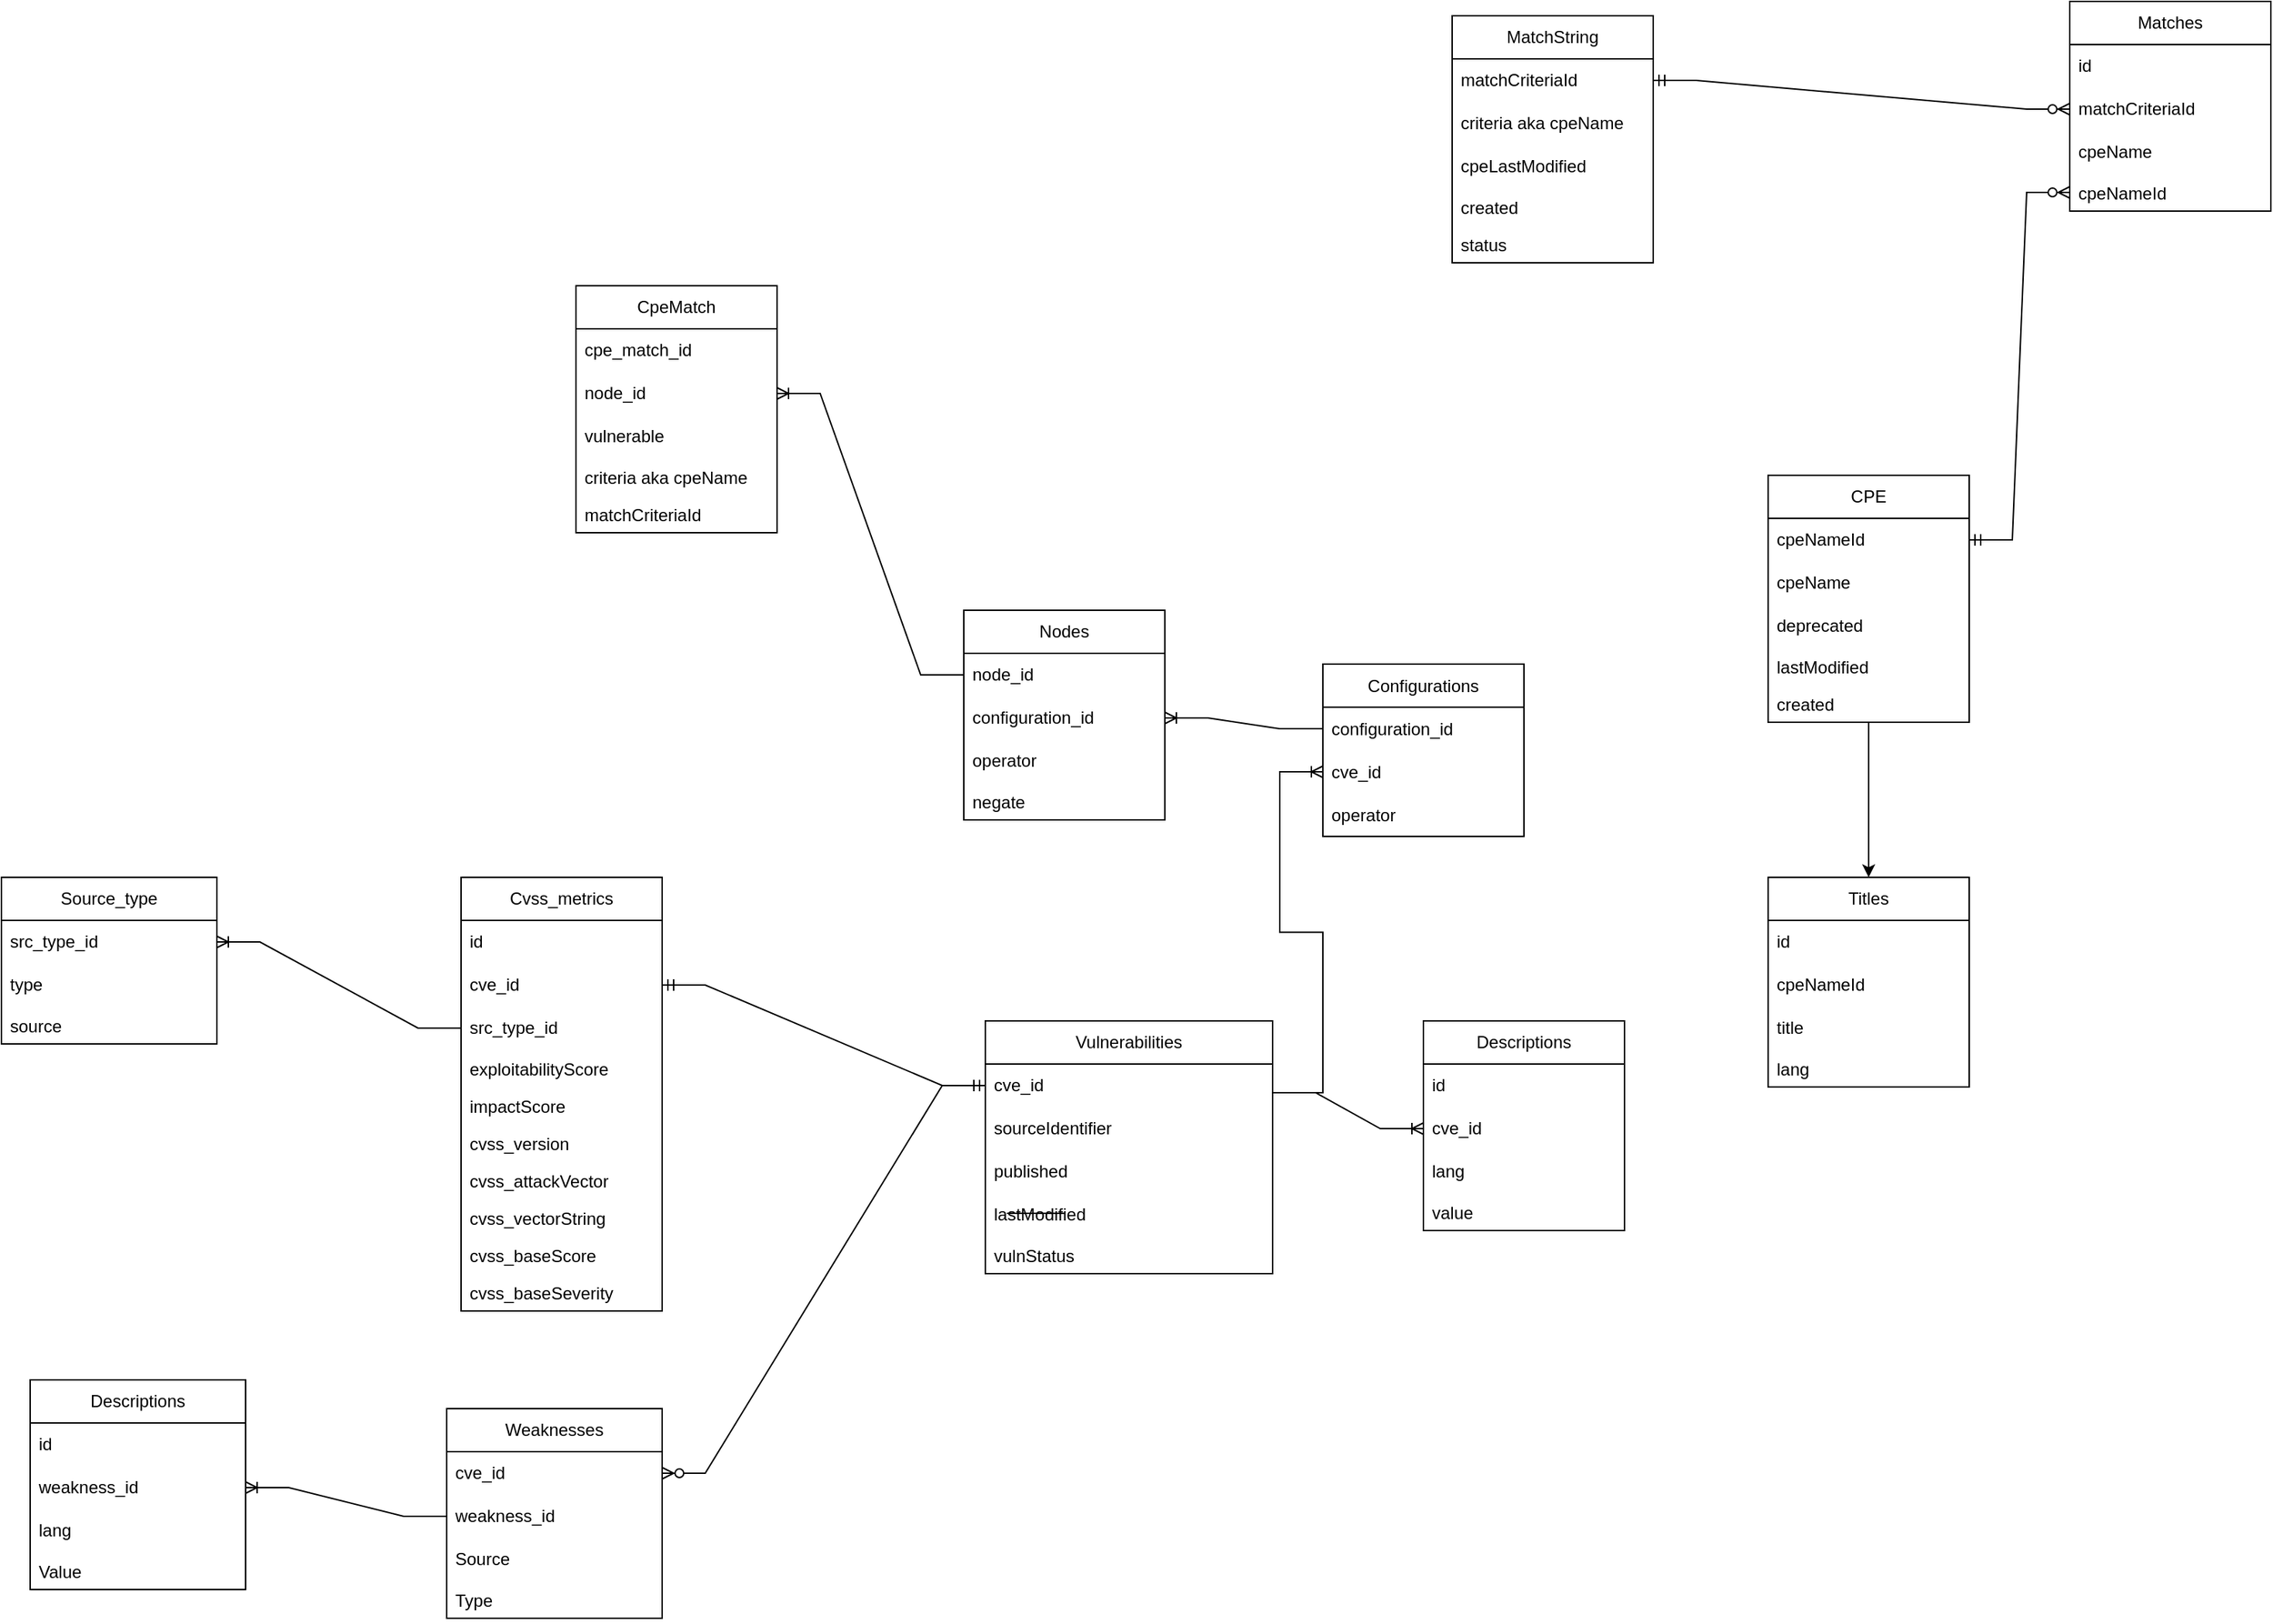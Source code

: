 <mxfile version="24.7.5">
  <diagram name="Page-1" id="N8FgOhOdFNv8eX5bRUXX">
    <mxGraphModel dx="2350" dy="1869" grid="1" gridSize="10" guides="1" tooltips="1" connect="1" arrows="1" fold="1" page="1" pageScale="1" pageWidth="850" pageHeight="1100" math="0" shadow="0">
      <root>
        <mxCell id="0" />
        <mxCell id="1" parent="0" />
        <mxCell id="igq0Q3KeQ_MifApk4dem-20" value="Vulnerabilities" style="swimlane;fontStyle=0;childLayout=stackLayout;horizontal=1;startSize=30;horizontalStack=0;resizeParent=1;resizeParentMax=0;resizeLast=0;collapsible=1;marginBottom=0;whiteSpace=wrap;html=1;" parent="1" vertex="1">
          <mxGeometry x="365" y="100" width="200" height="176" as="geometry" />
        </mxCell>
        <mxCell id="igq0Q3KeQ_MifApk4dem-21" value="&lt;span style=&quot;text-wrap: nowrap;&quot;&gt;cve_id&lt;/span&gt;" style="text;strokeColor=none;fillColor=none;align=left;verticalAlign=middle;spacingLeft=4;spacingRight=4;overflow=hidden;points=[[0,0.5],[1,0.5]];portConstraint=eastwest;rotatable=0;whiteSpace=wrap;html=1;" parent="igq0Q3KeQ_MifApk4dem-20" vertex="1">
          <mxGeometry y="30" width="200" height="30" as="geometry" />
        </mxCell>
        <mxCell id="igq0Q3KeQ_MifApk4dem-22" value="sourceIdentifier" style="text;strokeColor=none;fillColor=none;align=left;verticalAlign=middle;spacingLeft=4;spacingRight=4;overflow=hidden;points=[[0,0.5],[1,0.5]];portConstraint=eastwest;rotatable=0;whiteSpace=wrap;html=1;fontFamily=Helvetica;" parent="igq0Q3KeQ_MifApk4dem-20" vertex="1">
          <mxGeometry y="60" width="200" height="30" as="geometry" />
        </mxCell>
        <mxCell id="igq0Q3KeQ_MifApk4dem-23" value="published" style="text;strokeColor=none;fillColor=none;align=left;verticalAlign=middle;spacingLeft=4;spacingRight=4;overflow=hidden;points=[[0,0.5],[1,0.5]];portConstraint=eastwest;rotatable=0;whiteSpace=wrap;html=1;" parent="igq0Q3KeQ_MifApk4dem-20" vertex="1">
          <mxGeometry y="90" width="200" height="30" as="geometry" />
        </mxCell>
        <mxCell id="igq0Q3KeQ_MifApk4dem-24" value="lastModified" style="text;strokeColor=none;fillColor=none;align=left;verticalAlign=middle;spacingLeft=4;spacingRight=4;overflow=hidden;points=[[0,0.5],[1,0.5]];portConstraint=eastwest;rotatable=0;whiteSpace=wrap;html=1;" parent="igq0Q3KeQ_MifApk4dem-20" vertex="1">
          <mxGeometry y="120" width="200" height="30" as="geometry" />
        </mxCell>
        <mxCell id="igq0Q3KeQ_MifApk4dem-49" value="vulnStatus" style="text;align=left;verticalAlign=top;spacingLeft=4;spacingRight=4;overflow=hidden;rotatable=0;points=[[0,0.5],[1,0.5]];portConstraint=eastwest;rounded=0;shadow=0;html=0;" parent="igq0Q3KeQ_MifApk4dem-20" vertex="1">
          <mxGeometry y="150" width="200" height="26" as="geometry" />
        </mxCell>
        <mxCell id="igq0Q3KeQ_MifApk4dem-40" value="Descriptions" style="swimlane;fontStyle=0;childLayout=stackLayout;horizontal=1;startSize=30;horizontalStack=0;resizeParent=1;resizeParentMax=0;resizeLast=0;collapsible=1;marginBottom=0;whiteSpace=wrap;html=1;" parent="1" vertex="1">
          <mxGeometry x="670" y="100" width="140" height="146" as="geometry" />
        </mxCell>
        <mxCell id="igq0Q3KeQ_MifApk4dem-41" value="id" style="text;strokeColor=none;fillColor=none;align=left;verticalAlign=middle;spacingLeft=4;spacingRight=4;overflow=hidden;points=[[0,0.5],[1,0.5]];portConstraint=eastwest;rotatable=0;whiteSpace=wrap;html=1;" parent="igq0Q3KeQ_MifApk4dem-40" vertex="1">
          <mxGeometry y="30" width="140" height="30" as="geometry" />
        </mxCell>
        <mxCell id="igq0Q3KeQ_MifApk4dem-42" value="cve_id" style="text;strokeColor=none;fillColor=none;align=left;verticalAlign=middle;spacingLeft=4;spacingRight=4;overflow=hidden;points=[[0,0.5],[1,0.5]];portConstraint=eastwest;rotatable=0;whiteSpace=wrap;html=1;" parent="igq0Q3KeQ_MifApk4dem-40" vertex="1">
          <mxGeometry y="60" width="140" height="30" as="geometry" />
        </mxCell>
        <mxCell id="igq0Q3KeQ_MifApk4dem-43" value="lang" style="text;strokeColor=none;fillColor=none;align=left;verticalAlign=middle;spacingLeft=4;spacingRight=4;overflow=hidden;points=[[0,0.5],[1,0.5]];portConstraint=eastwest;rotatable=0;whiteSpace=wrap;html=1;" parent="igq0Q3KeQ_MifApk4dem-40" vertex="1">
          <mxGeometry y="90" width="140" height="30" as="geometry" />
        </mxCell>
        <mxCell id="igq0Q3KeQ_MifApk4dem-51" value="value" style="text;align=left;verticalAlign=top;spacingLeft=4;spacingRight=4;overflow=hidden;rotatable=0;points=[[0,0.5],[1,0.5]];portConstraint=eastwest;rounded=0;shadow=0;html=0;" parent="igq0Q3KeQ_MifApk4dem-40" vertex="1">
          <mxGeometry y="120" width="140" height="26" as="geometry" />
        </mxCell>
        <mxCell id="igq0Q3KeQ_MifApk4dem-53" value="Weaknesses" style="swimlane;fontStyle=0;childLayout=stackLayout;horizontal=1;startSize=30;horizontalStack=0;resizeParent=1;resizeParentMax=0;resizeLast=0;collapsible=1;marginBottom=0;whiteSpace=wrap;html=1;" parent="1" vertex="1">
          <mxGeometry x="-10" y="370" width="150" height="146" as="geometry" />
        </mxCell>
        <mxCell id="igq0Q3KeQ_MifApk4dem-54" value="cve_id" style="text;strokeColor=none;fillColor=none;align=left;verticalAlign=middle;spacingLeft=4;spacingRight=4;overflow=hidden;points=[[0,0.5],[1,0.5]];portConstraint=eastwest;rotatable=0;whiteSpace=wrap;html=1;" parent="igq0Q3KeQ_MifApk4dem-53" vertex="1">
          <mxGeometry y="30" width="150" height="30" as="geometry" />
        </mxCell>
        <mxCell id="igq0Q3KeQ_MifApk4dem-55" value="weakness_id" style="text;strokeColor=none;fillColor=none;align=left;verticalAlign=middle;spacingLeft=4;spacingRight=4;overflow=hidden;points=[[0,0.5],[1,0.5]];portConstraint=eastwest;rotatable=0;whiteSpace=wrap;html=1;" parent="igq0Q3KeQ_MifApk4dem-53" vertex="1">
          <mxGeometry y="60" width="150" height="30" as="geometry" />
        </mxCell>
        <mxCell id="igq0Q3KeQ_MifApk4dem-56" value="Source" style="text;strokeColor=none;fillColor=none;align=left;verticalAlign=middle;spacingLeft=4;spacingRight=4;overflow=hidden;points=[[0,0.5],[1,0.5]];portConstraint=eastwest;rotatable=0;whiteSpace=wrap;html=1;" parent="igq0Q3KeQ_MifApk4dem-53" vertex="1">
          <mxGeometry y="90" width="150" height="30" as="geometry" />
        </mxCell>
        <mxCell id="igq0Q3KeQ_MifApk4dem-46" value="Type" style="text;align=left;verticalAlign=top;spacingLeft=4;spacingRight=4;overflow=hidden;rotatable=0;points=[[0,0.5],[1,0.5]];portConstraint=eastwest;rounded=0;shadow=0;html=0;" parent="igq0Q3KeQ_MifApk4dem-53" vertex="1">
          <mxGeometry y="120" width="150" height="26" as="geometry" />
        </mxCell>
        <mxCell id="igq0Q3KeQ_MifApk4dem-57" value="Descriptions" style="swimlane;fontStyle=0;childLayout=stackLayout;horizontal=1;startSize=30;horizontalStack=0;resizeParent=1;resizeParentMax=0;resizeLast=0;collapsible=1;marginBottom=0;whiteSpace=wrap;html=1;" parent="1" vertex="1">
          <mxGeometry x="-300" y="350" width="150" height="146" as="geometry" />
        </mxCell>
        <mxCell id="igq0Q3KeQ_MifApk4dem-58" value="id" style="text;strokeColor=none;fillColor=none;align=left;verticalAlign=middle;spacingLeft=4;spacingRight=4;overflow=hidden;points=[[0,0.5],[1,0.5]];portConstraint=eastwest;rotatable=0;whiteSpace=wrap;html=1;" parent="igq0Q3KeQ_MifApk4dem-57" vertex="1">
          <mxGeometry y="30" width="150" height="30" as="geometry" />
        </mxCell>
        <mxCell id="igq0Q3KeQ_MifApk4dem-59" value="weakness_id" style="text;strokeColor=none;fillColor=none;align=left;verticalAlign=middle;spacingLeft=4;spacingRight=4;overflow=hidden;points=[[0,0.5],[1,0.5]];portConstraint=eastwest;rotatable=0;whiteSpace=wrap;html=1;" parent="igq0Q3KeQ_MifApk4dem-57" vertex="1">
          <mxGeometry y="60" width="150" height="30" as="geometry" />
        </mxCell>
        <mxCell id="igq0Q3KeQ_MifApk4dem-60" value="lang" style="text;strokeColor=none;fillColor=none;align=left;verticalAlign=middle;spacingLeft=4;spacingRight=4;overflow=hidden;points=[[0,0.5],[1,0.5]];portConstraint=eastwest;rotatable=0;whiteSpace=wrap;html=1;" parent="igq0Q3KeQ_MifApk4dem-57" vertex="1">
          <mxGeometry y="90" width="150" height="30" as="geometry" />
        </mxCell>
        <mxCell id="igq0Q3KeQ_MifApk4dem-52" value="Value" style="text;align=left;verticalAlign=top;spacingLeft=4;spacingRight=4;overflow=hidden;rotatable=0;points=[[0,0.5],[1,0.5]];portConstraint=eastwest;rounded=0;shadow=0;html=0;" parent="igq0Q3KeQ_MifApk4dem-57" vertex="1">
          <mxGeometry y="120" width="150" height="26" as="geometry" />
        </mxCell>
        <mxCell id="igq0Q3KeQ_MifApk4dem-78" value="Matches" style="swimlane;fontStyle=0;childLayout=stackLayout;horizontal=1;startSize=30;horizontalStack=0;resizeParent=1;resizeParentMax=0;resizeLast=0;collapsible=1;marginBottom=0;whiteSpace=wrap;html=1;" parent="1" vertex="1">
          <mxGeometry x="1120" y="-610" width="140" height="146" as="geometry" />
        </mxCell>
        <mxCell id="igq0Q3KeQ_MifApk4dem-79" value="id" style="text;strokeColor=none;fillColor=none;align=left;verticalAlign=middle;spacingLeft=4;spacingRight=4;overflow=hidden;points=[[0,0.5],[1,0.5]];portConstraint=eastwest;rotatable=0;whiteSpace=wrap;html=1;" parent="igq0Q3KeQ_MifApk4dem-78" vertex="1">
          <mxGeometry y="30" width="140" height="30" as="geometry" />
        </mxCell>
        <mxCell id="igq0Q3KeQ_MifApk4dem-80" value="&lt;span style=&quot;text-wrap: nowrap;&quot;&gt;matchCriteriaId&lt;/span&gt;" style="text;strokeColor=none;fillColor=none;align=left;verticalAlign=middle;spacingLeft=4;spacingRight=4;overflow=hidden;points=[[0,0.5],[1,0.5]];portConstraint=eastwest;rotatable=0;whiteSpace=wrap;html=1;" parent="igq0Q3KeQ_MifApk4dem-78" vertex="1">
          <mxGeometry y="60" width="140" height="30" as="geometry" />
        </mxCell>
        <mxCell id="igq0Q3KeQ_MifApk4dem-81" value="cpeName" style="text;strokeColor=none;fillColor=none;align=left;verticalAlign=middle;spacingLeft=4;spacingRight=4;overflow=hidden;points=[[0,0.5],[1,0.5]];portConstraint=eastwest;rotatable=0;whiteSpace=wrap;html=1;" parent="igq0Q3KeQ_MifApk4dem-78" vertex="1">
          <mxGeometry y="90" width="140" height="30" as="geometry" />
        </mxCell>
        <mxCell id="igq0Q3KeQ_MifApk4dem-148" value="cpeNameId" style="text;align=left;verticalAlign=top;spacingLeft=4;spacingRight=4;overflow=hidden;rotatable=0;points=[[0,0.5],[1,0.5]];portConstraint=eastwest;rounded=0;shadow=0;html=0;" parent="igq0Q3KeQ_MifApk4dem-78" vertex="1">
          <mxGeometry y="120" width="140" height="26" as="geometry" />
        </mxCell>
        <mxCell id="igq0Q3KeQ_MifApk4dem-82" value="Titles" style="swimlane;fontStyle=0;childLayout=stackLayout;horizontal=1;startSize=30;horizontalStack=0;resizeParent=1;resizeParentMax=0;resizeLast=0;collapsible=1;marginBottom=0;whiteSpace=wrap;html=1;" parent="1" vertex="1">
          <mxGeometry x="910" width="140" height="146" as="geometry" />
        </mxCell>
        <mxCell id="igq0Q3KeQ_MifApk4dem-83" value="id" style="text;strokeColor=none;fillColor=none;align=left;verticalAlign=middle;spacingLeft=4;spacingRight=4;overflow=hidden;points=[[0,0.5],[1,0.5]];portConstraint=eastwest;rotatable=0;whiteSpace=wrap;html=1;" parent="igq0Q3KeQ_MifApk4dem-82" vertex="1">
          <mxGeometry y="30" width="140" height="30" as="geometry" />
        </mxCell>
        <mxCell id="igq0Q3KeQ_MifApk4dem-84" value="cpeNameId" style="text;strokeColor=none;fillColor=none;align=left;verticalAlign=middle;spacingLeft=4;spacingRight=4;overflow=hidden;points=[[0,0.5],[1,0.5]];portConstraint=eastwest;rotatable=0;whiteSpace=wrap;html=1;" parent="igq0Q3KeQ_MifApk4dem-82" vertex="1">
          <mxGeometry y="60" width="140" height="30" as="geometry" />
        </mxCell>
        <mxCell id="igq0Q3KeQ_MifApk4dem-85" value="title" style="text;strokeColor=none;fillColor=none;align=left;verticalAlign=middle;spacingLeft=4;spacingRight=4;overflow=hidden;points=[[0,0.5],[1,0.5]];portConstraint=eastwest;rotatable=0;whiteSpace=wrap;html=1;" parent="igq0Q3KeQ_MifApk4dem-82" vertex="1">
          <mxGeometry y="90" width="140" height="30" as="geometry" />
        </mxCell>
        <mxCell id="igq0Q3KeQ_MifApk4dem-142" value="lang" style="text;align=left;verticalAlign=top;spacingLeft=4;spacingRight=4;overflow=hidden;rotatable=0;points=[[0,0.5],[1,0.5]];portConstraint=eastwest;rounded=0;shadow=0;html=0;" parent="igq0Q3KeQ_MifApk4dem-82" vertex="1">
          <mxGeometry y="120" width="140" height="26" as="geometry" />
        </mxCell>
        <mxCell id="igq0Q3KeQ_MifApk4dem-90" value="Cvss_metrics" style="swimlane;fontStyle=0;childLayout=stackLayout;horizontal=1;startSize=30;horizontalStack=0;resizeParent=1;resizeParentMax=0;resizeLast=0;collapsible=1;marginBottom=0;whiteSpace=wrap;html=1;" parent="1" vertex="1">
          <mxGeometry width="140" height="302" as="geometry" />
        </mxCell>
        <mxCell id="igq0Q3KeQ_MifApk4dem-91" value="id" style="text;strokeColor=none;fillColor=none;align=left;verticalAlign=middle;spacingLeft=4;spacingRight=4;overflow=hidden;points=[[0,0.5],[1,0.5]];portConstraint=eastwest;rotatable=0;whiteSpace=wrap;html=1;" parent="igq0Q3KeQ_MifApk4dem-90" vertex="1">
          <mxGeometry y="30" width="140" height="30" as="geometry" />
        </mxCell>
        <mxCell id="igq0Q3KeQ_MifApk4dem-92" value="cve_id" style="text;strokeColor=none;fillColor=none;align=left;verticalAlign=middle;spacingLeft=4;spacingRight=4;overflow=hidden;points=[[0,0.5],[1,0.5]];portConstraint=eastwest;rotatable=0;whiteSpace=wrap;html=1;" parent="igq0Q3KeQ_MifApk4dem-90" vertex="1">
          <mxGeometry y="60" width="140" height="30" as="geometry" />
        </mxCell>
        <mxCell id="igq0Q3KeQ_MifApk4dem-93" value="src_type_id" style="text;strokeColor=none;fillColor=none;align=left;verticalAlign=middle;spacingLeft=4;spacingRight=4;overflow=hidden;points=[[0,0.5],[1,0.5]];portConstraint=eastwest;rotatable=0;whiteSpace=wrap;html=1;" parent="igq0Q3KeQ_MifApk4dem-90" vertex="1">
          <mxGeometry y="90" width="140" height="30" as="geometry" />
        </mxCell>
        <mxCell id="igq0Q3KeQ_MifApk4dem-105" value="exploitabilityScore" style="text;align=left;verticalAlign=top;spacingLeft=4;spacingRight=4;overflow=hidden;rotatable=0;points=[[0,0.5],[1,0.5]];portConstraint=eastwest;rounded=0;shadow=0;html=0;" parent="igq0Q3KeQ_MifApk4dem-90" vertex="1">
          <mxGeometry y="120" width="140" height="26" as="geometry" />
        </mxCell>
        <mxCell id="igq0Q3KeQ_MifApk4dem-101" value="impactScore" style="text;align=left;verticalAlign=top;spacingLeft=4;spacingRight=4;overflow=hidden;rotatable=0;points=[[0,0.5],[1,0.5]];portConstraint=eastwest;rounded=0;shadow=0;html=0;" parent="igq0Q3KeQ_MifApk4dem-90" vertex="1">
          <mxGeometry y="146" width="140" height="26" as="geometry" />
        </mxCell>
        <mxCell id="igq0Q3KeQ_MifApk4dem-98" value="cvss_version" style="text;align=left;verticalAlign=top;spacingLeft=4;spacingRight=4;overflow=hidden;rotatable=0;points=[[0,0.5],[1,0.5]];portConstraint=eastwest;rounded=0;shadow=0;html=0;" parent="igq0Q3KeQ_MifApk4dem-90" vertex="1">
          <mxGeometry y="172" width="140" height="26" as="geometry" />
        </mxCell>
        <mxCell id="igq0Q3KeQ_MifApk4dem-100" value="cvss_attackVector" style="text;align=left;verticalAlign=top;spacingLeft=4;spacingRight=4;overflow=hidden;rotatable=0;points=[[0,0.5],[1,0.5]];portConstraint=eastwest;rounded=0;shadow=0;html=0;" parent="igq0Q3KeQ_MifApk4dem-90" vertex="1">
          <mxGeometry y="198" width="140" height="26" as="geometry" />
        </mxCell>
        <mxCell id="igq0Q3KeQ_MifApk4dem-102" value="cvss_vectorString" style="text;align=left;verticalAlign=top;spacingLeft=4;spacingRight=4;overflow=hidden;rotatable=0;points=[[0,0.5],[1,0.5]];portConstraint=eastwest;rounded=0;shadow=0;html=0;" parent="igq0Q3KeQ_MifApk4dem-90" vertex="1">
          <mxGeometry y="224" width="140" height="26" as="geometry" />
        </mxCell>
        <mxCell id="igq0Q3KeQ_MifApk4dem-104" value="cvss_baseScore" style="text;align=left;verticalAlign=top;spacingLeft=4;spacingRight=4;overflow=hidden;rotatable=0;points=[[0,0.5],[1,0.5]];portConstraint=eastwest;rounded=0;shadow=0;html=0;" parent="igq0Q3KeQ_MifApk4dem-90" vertex="1">
          <mxGeometry y="250" width="140" height="26" as="geometry" />
        </mxCell>
        <mxCell id="igq0Q3KeQ_MifApk4dem-97" value="cvss_baseSeverity" style="text;align=left;verticalAlign=top;spacingLeft=4;spacingRight=4;overflow=hidden;rotatable=0;points=[[0,0.5],[1,0.5]];portConstraint=eastwest;rounded=0;shadow=0;html=0;" parent="igq0Q3KeQ_MifApk4dem-90" vertex="1">
          <mxGeometry y="276" width="140" height="26" as="geometry" />
        </mxCell>
        <mxCell id="igq0Q3KeQ_MifApk4dem-108" value="Configurations" style="swimlane;fontStyle=0;childLayout=stackLayout;horizontal=1;startSize=30;horizontalStack=0;resizeParent=1;resizeParentMax=0;resizeLast=0;collapsible=1;marginBottom=0;whiteSpace=wrap;html=1;" parent="1" vertex="1">
          <mxGeometry x="600" y="-148.5" width="140" height="120" as="geometry" />
        </mxCell>
        <mxCell id="igq0Q3KeQ_MifApk4dem-109" value="configuration_id" style="text;strokeColor=none;fillColor=none;align=left;verticalAlign=middle;spacingLeft=4;spacingRight=4;overflow=hidden;points=[[0,0.5],[1,0.5]];portConstraint=eastwest;rotatable=0;whiteSpace=wrap;html=1;" parent="igq0Q3KeQ_MifApk4dem-108" vertex="1">
          <mxGeometry y="30" width="140" height="30" as="geometry" />
        </mxCell>
        <mxCell id="igq0Q3KeQ_MifApk4dem-110" value="cve_id" style="text;strokeColor=none;fillColor=none;align=left;verticalAlign=middle;spacingLeft=4;spacingRight=4;overflow=hidden;points=[[0,0.5],[1,0.5]];portConstraint=eastwest;rotatable=0;whiteSpace=wrap;html=1;" parent="igq0Q3KeQ_MifApk4dem-108" vertex="1">
          <mxGeometry y="60" width="140" height="30" as="geometry" />
        </mxCell>
        <mxCell id="igq0Q3KeQ_MifApk4dem-111" value="operator" style="text;strokeColor=none;fillColor=none;align=left;verticalAlign=middle;spacingLeft=4;spacingRight=4;overflow=hidden;points=[[0,0.5],[1,0.5]];portConstraint=eastwest;rotatable=0;whiteSpace=wrap;html=1;" parent="igq0Q3KeQ_MifApk4dem-108" vertex="1">
          <mxGeometry y="90" width="140" height="30" as="geometry" />
        </mxCell>
        <mxCell id="igq0Q3KeQ_MifApk4dem-112" value="CpeMatch" style="swimlane;fontStyle=0;childLayout=stackLayout;horizontal=1;startSize=30;horizontalStack=0;resizeParent=1;resizeParentMax=0;resizeLast=0;collapsible=1;marginBottom=0;whiteSpace=wrap;html=1;" parent="1" vertex="1">
          <mxGeometry x="80" y="-412" width="140" height="172" as="geometry" />
        </mxCell>
        <mxCell id="igq0Q3KeQ_MifApk4dem-113" value="cpe_match_id" style="text;strokeColor=none;fillColor=none;align=left;verticalAlign=middle;spacingLeft=4;spacingRight=4;overflow=hidden;points=[[0,0.5],[1,0.5]];portConstraint=eastwest;rotatable=0;whiteSpace=wrap;html=1;" parent="igq0Q3KeQ_MifApk4dem-112" vertex="1">
          <mxGeometry y="30" width="140" height="30" as="geometry" />
        </mxCell>
        <mxCell id="igq0Q3KeQ_MifApk4dem-114" value="node_id" style="text;strokeColor=none;fillColor=none;align=left;verticalAlign=middle;spacingLeft=4;spacingRight=4;overflow=hidden;points=[[0,0.5],[1,0.5]];portConstraint=eastwest;rotatable=0;whiteSpace=wrap;html=1;" parent="igq0Q3KeQ_MifApk4dem-112" vertex="1">
          <mxGeometry y="60" width="140" height="30" as="geometry" />
        </mxCell>
        <mxCell id="igq0Q3KeQ_MifApk4dem-115" value="vulnerable" style="text;strokeColor=none;fillColor=none;align=left;verticalAlign=middle;spacingLeft=4;spacingRight=4;overflow=hidden;points=[[0,0.5],[1,0.5]];portConstraint=eastwest;rotatable=0;whiteSpace=wrap;html=1;" parent="igq0Q3KeQ_MifApk4dem-112" vertex="1">
          <mxGeometry y="90" width="140" height="30" as="geometry" />
        </mxCell>
        <mxCell id="igq0Q3KeQ_MifApk4dem-47" value="criteria aka cpeName" style="text;align=left;verticalAlign=top;spacingLeft=4;spacingRight=4;overflow=hidden;rotatable=0;points=[[0,0.5],[1,0.5]];portConstraint=eastwest;rounded=0;shadow=0;html=0;" parent="igq0Q3KeQ_MifApk4dem-112" vertex="1">
          <mxGeometry y="120" width="140" height="26" as="geometry" />
        </mxCell>
        <mxCell id="igq0Q3KeQ_MifApk4dem-120" value="matchCriteriaId" style="text;align=left;verticalAlign=top;spacingLeft=4;spacingRight=4;overflow=hidden;rotatable=0;points=[[0,0.5],[1,0.5]];portConstraint=eastwest;rounded=0;shadow=0;html=0;" parent="igq0Q3KeQ_MifApk4dem-112" vertex="1">
          <mxGeometry y="146" width="140" height="26" as="geometry" />
        </mxCell>
        <mxCell id="igq0Q3KeQ_MifApk4dem-116" value="Nodes" style="swimlane;fontStyle=0;childLayout=stackLayout;horizontal=1;startSize=30;horizontalStack=0;resizeParent=1;resizeParentMax=0;resizeLast=0;collapsible=1;marginBottom=0;whiteSpace=wrap;html=1;" parent="1" vertex="1">
          <mxGeometry x="350" y="-186" width="140" height="146" as="geometry" />
        </mxCell>
        <mxCell id="igq0Q3KeQ_MifApk4dem-117" value="node_id" style="text;strokeColor=none;fillColor=none;align=left;verticalAlign=middle;spacingLeft=4;spacingRight=4;overflow=hidden;points=[[0,0.5],[1,0.5]];portConstraint=eastwest;rotatable=0;whiteSpace=wrap;html=1;" parent="igq0Q3KeQ_MifApk4dem-116" vertex="1">
          <mxGeometry y="30" width="140" height="30" as="geometry" />
        </mxCell>
        <mxCell id="igq0Q3KeQ_MifApk4dem-118" value="configuration_id" style="text;strokeColor=none;fillColor=none;align=left;verticalAlign=middle;spacingLeft=4;spacingRight=4;overflow=hidden;points=[[0,0.5],[1,0.5]];portConstraint=eastwest;rotatable=0;whiteSpace=wrap;html=1;" parent="igq0Q3KeQ_MifApk4dem-116" vertex="1">
          <mxGeometry y="60" width="140" height="30" as="geometry" />
        </mxCell>
        <mxCell id="igq0Q3KeQ_MifApk4dem-119" value="operator" style="text;strokeColor=none;fillColor=none;align=left;verticalAlign=middle;spacingLeft=4;spacingRight=4;overflow=hidden;points=[[0,0.5],[1,0.5]];portConstraint=eastwest;rotatable=0;whiteSpace=wrap;html=1;" parent="igq0Q3KeQ_MifApk4dem-116" vertex="1">
          <mxGeometry y="90" width="140" height="30" as="geometry" />
        </mxCell>
        <mxCell id="igq0Q3KeQ_MifApk4dem-45" value="negate" style="text;align=left;verticalAlign=top;spacingLeft=4;spacingRight=4;overflow=hidden;rotatable=0;points=[[0,0.5],[1,0.5]];portConstraint=eastwest;rounded=0;shadow=0;html=0;" parent="igq0Q3KeQ_MifApk4dem-116" vertex="1">
          <mxGeometry y="120" width="140" height="26" as="geometry" />
        </mxCell>
        <mxCell id="igq0Q3KeQ_MifApk4dem-138" value="MatchString" style="swimlane;fontStyle=0;childLayout=stackLayout;horizontal=1;startSize=30;horizontalStack=0;resizeParent=1;resizeParentMax=0;resizeLast=0;collapsible=1;marginBottom=0;whiteSpace=wrap;html=1;" parent="1" vertex="1">
          <mxGeometry x="690" y="-600" width="140" height="172" as="geometry" />
        </mxCell>
        <mxCell id="igq0Q3KeQ_MifApk4dem-139" value="&lt;span style=&quot;text-wrap: nowrap;&quot;&gt;matchCriteriaId&lt;/span&gt;" style="text;strokeColor=none;fillColor=none;align=left;verticalAlign=middle;spacingLeft=4;spacingRight=4;overflow=hidden;points=[[0,0.5],[1,0.5]];portConstraint=eastwest;rotatable=0;whiteSpace=wrap;html=1;" parent="igq0Q3KeQ_MifApk4dem-138" vertex="1">
          <mxGeometry y="30" width="140" height="30" as="geometry" />
        </mxCell>
        <mxCell id="igq0Q3KeQ_MifApk4dem-140" value="&lt;span style=&quot;text-wrap: nowrap;&quot;&gt;criteria aka cpeName&lt;/span&gt;" style="text;strokeColor=none;fillColor=none;align=left;verticalAlign=middle;spacingLeft=4;spacingRight=4;overflow=hidden;points=[[0,0.5],[1,0.5]];portConstraint=eastwest;rotatable=0;whiteSpace=wrap;html=1;" parent="igq0Q3KeQ_MifApk4dem-138" vertex="1">
          <mxGeometry y="60" width="140" height="30" as="geometry" />
        </mxCell>
        <mxCell id="igq0Q3KeQ_MifApk4dem-141" value="cpeLastModified" style="text;strokeColor=none;fillColor=none;align=left;verticalAlign=middle;spacingLeft=4;spacingRight=4;overflow=hidden;points=[[0,0.5],[1,0.5]];portConstraint=eastwest;rotatable=0;whiteSpace=wrap;html=1;" parent="igq0Q3KeQ_MifApk4dem-138" vertex="1">
          <mxGeometry y="90" width="140" height="30" as="geometry" />
        </mxCell>
        <mxCell id="igq0Q3KeQ_MifApk4dem-149" value="created" style="text;align=left;verticalAlign=top;spacingLeft=4;spacingRight=4;overflow=hidden;rotatable=0;points=[[0,0.5],[1,0.5]];portConstraint=eastwest;rounded=0;shadow=0;html=0;" parent="igq0Q3KeQ_MifApk4dem-138" vertex="1">
          <mxGeometry y="120" width="140" height="26" as="geometry" />
        </mxCell>
        <mxCell id="igq0Q3KeQ_MifApk4dem-147" value="status" style="text;align=left;verticalAlign=top;spacingLeft=4;spacingRight=4;overflow=hidden;rotatable=0;points=[[0,0.5],[1,0.5]];portConstraint=eastwest;rounded=0;shadow=0;html=0;" parent="igq0Q3KeQ_MifApk4dem-138" vertex="1">
          <mxGeometry y="146" width="140" height="26" as="geometry" />
        </mxCell>
        <mxCell id="igq0Q3KeQ_MifApk4dem-164" style="edgeStyle=orthogonalEdgeStyle;rounded=0;orthogonalLoop=1;jettySize=auto;html=1;" parent="1" source="igq0Q3KeQ_MifApk4dem-150" target="igq0Q3KeQ_MifApk4dem-82" edge="1">
          <mxGeometry relative="1" as="geometry" />
        </mxCell>
        <mxCell id="igq0Q3KeQ_MifApk4dem-150" value="CPE" style="swimlane;fontStyle=0;childLayout=stackLayout;horizontal=1;startSize=30;horizontalStack=0;resizeParent=1;resizeParentMax=0;resizeLast=0;collapsible=1;marginBottom=0;whiteSpace=wrap;html=1;" parent="1" vertex="1">
          <mxGeometry x="910" y="-280" width="140" height="172" as="geometry" />
        </mxCell>
        <mxCell id="igq0Q3KeQ_MifApk4dem-151" value="cpeNameId" style="text;strokeColor=none;fillColor=none;align=left;verticalAlign=middle;spacingLeft=4;spacingRight=4;overflow=hidden;points=[[0,0.5],[1,0.5]];portConstraint=eastwest;rotatable=0;whiteSpace=wrap;html=1;" parent="igq0Q3KeQ_MifApk4dem-150" vertex="1">
          <mxGeometry y="30" width="140" height="30" as="geometry" />
        </mxCell>
        <mxCell id="igq0Q3KeQ_MifApk4dem-153" value="cpeName" style="text;strokeColor=none;fillColor=none;align=left;verticalAlign=middle;spacingLeft=4;spacingRight=4;overflow=hidden;points=[[0,0.5],[1,0.5]];portConstraint=eastwest;rotatable=0;whiteSpace=wrap;html=1;" parent="igq0Q3KeQ_MifApk4dem-150" vertex="1">
          <mxGeometry y="60" width="140" height="30" as="geometry" />
        </mxCell>
        <mxCell id="igq0Q3KeQ_MifApk4dem-152" value="deprecated" style="text;strokeColor=none;fillColor=none;align=left;verticalAlign=middle;spacingLeft=4;spacingRight=4;overflow=hidden;points=[[0,0.5],[1,0.5]];portConstraint=eastwest;rotatable=0;whiteSpace=wrap;html=1;" parent="igq0Q3KeQ_MifApk4dem-150" vertex="1">
          <mxGeometry y="90" width="140" height="30" as="geometry" />
        </mxCell>
        <mxCell id="igq0Q3KeQ_MifApk4dem-144" value="lastModified" style="text;align=left;verticalAlign=top;spacingLeft=4;spacingRight=4;overflow=hidden;rotatable=0;points=[[0,0.5],[1,0.5]];portConstraint=eastwest;rounded=0;shadow=0;html=0;" parent="igq0Q3KeQ_MifApk4dem-150" vertex="1">
          <mxGeometry y="120" width="140" height="26" as="geometry" />
        </mxCell>
        <mxCell id="igq0Q3KeQ_MifApk4dem-146" value="created" style="text;align=left;verticalAlign=top;spacingLeft=4;spacingRight=4;overflow=hidden;rotatable=0;points=[[0,0.5],[1,0.5]];portConstraint=eastwest;rounded=0;shadow=0;html=0;" parent="igq0Q3KeQ_MifApk4dem-150" vertex="1">
          <mxGeometry y="146" width="140" height="26" as="geometry" />
        </mxCell>
        <mxCell id="eLVJzTPc8w0upYeSQK6L-1" value="" style="line;strokeWidth=1;fillColor=none;align=left;verticalAlign=middle;spacingTop=-1;spacingLeft=3;spacingRight=3;rotatable=0;labelPosition=right;points=[];portConstraint=eastwest;strokeColor=inherit;" parent="1" vertex="1">
          <mxGeometry x="380" y="230" width="40" height="8" as="geometry" />
        </mxCell>
        <mxCell id="eLVJzTPc8w0upYeSQK6L-9" value="" style="edgeStyle=entityRelationEdgeStyle;fontSize=12;html=1;endArrow=ERoneToMany;rounded=0;entryX=0;entryY=0.5;entryDx=0;entryDy=0;exitX=0.426;exitY=1.066;exitDx=0;exitDy=0;exitPerimeter=0;" parent="1" target="igq0Q3KeQ_MifApk4dem-42" edge="1">
          <mxGeometry width="100" height="100" relative="1" as="geometry">
            <mxPoint x="565.0" y="149.996" as="sourcePoint" />
            <mxPoint x="834.8" y="22.28" as="targetPoint" />
          </mxGeometry>
        </mxCell>
        <mxCell id="eLVJzTPc8w0upYeSQK6L-13" value="" style="edgeStyle=entityRelationEdgeStyle;fontSize=12;html=1;endArrow=ERoneToMany;rounded=0;entryX=1;entryY=0.5;entryDx=0;entryDy=0;exitX=0;exitY=0.5;exitDx=0;exitDy=0;" parent="1" source="igq0Q3KeQ_MifApk4dem-55" target="igq0Q3KeQ_MifApk4dem-59" edge="1">
          <mxGeometry width="100" height="100" relative="1" as="geometry">
            <mxPoint x="40" y="530" as="sourcePoint" />
            <mxPoint x="-60" y="440" as="targetPoint" />
          </mxGeometry>
        </mxCell>
        <mxCell id="eLVJzTPc8w0upYeSQK6L-14" value="" style="edgeStyle=entityRelationEdgeStyle;fontSize=12;html=1;endArrow=ERzeroToMany;startArrow=ERmandOne;rounded=0;entryX=1;entryY=0.5;entryDx=0;entryDy=0;exitX=0;exitY=0.5;exitDx=0;exitDy=0;" parent="1" source="igq0Q3KeQ_MifApk4dem-21" target="igq0Q3KeQ_MifApk4dem-54" edge="1">
          <mxGeometry width="100" height="100" relative="1" as="geometry">
            <mxPoint x="300" y="230" as="sourcePoint" />
            <mxPoint x="410" y="460" as="targetPoint" />
          </mxGeometry>
        </mxCell>
        <mxCell id="eLVJzTPc8w0upYeSQK6L-15" value="" style="edgeStyle=entityRelationEdgeStyle;fontSize=12;html=1;endArrow=ERmandOne;startArrow=ERmandOne;rounded=0;exitX=1;exitY=0.5;exitDx=0;exitDy=0;" parent="1" source="igq0Q3KeQ_MifApk4dem-92" target="igq0Q3KeQ_MifApk4dem-21" edge="1">
          <mxGeometry width="100" height="100" relative="1" as="geometry">
            <mxPoint x="70" y="50" as="sourcePoint" />
            <mxPoint x="285" y="170" as="targetPoint" />
          </mxGeometry>
        </mxCell>
        <mxCell id="eLVJzTPc8w0upYeSQK6L-16" value="" style="edgeStyle=entityRelationEdgeStyle;fontSize=12;html=1;endArrow=ERoneToMany;rounded=0;entryX=0;entryY=0.5;entryDx=0;entryDy=0;" parent="1" target="igq0Q3KeQ_MifApk4dem-110" edge="1">
          <mxGeometry width="100" height="100" relative="1" as="geometry">
            <mxPoint x="570" y="150" as="sourcePoint" />
            <mxPoint x="550" y="-90" as="targetPoint" />
          </mxGeometry>
        </mxCell>
        <mxCell id="eLVJzTPc8w0upYeSQK6L-18" value="" style="edgeStyle=entityRelationEdgeStyle;fontSize=12;html=1;endArrow=ERoneToMany;rounded=0;entryX=1;entryY=0.5;entryDx=0;entryDy=0;exitX=0;exitY=0.5;exitDx=0;exitDy=0;" parent="1" source="igq0Q3KeQ_MifApk4dem-109" target="igq0Q3KeQ_MifApk4dem-118" edge="1">
          <mxGeometry width="100" height="100" relative="1" as="geometry">
            <mxPoint x="510" y="-120" as="sourcePoint" />
            <mxPoint x="500" y="-240" as="targetPoint" />
          </mxGeometry>
        </mxCell>
        <mxCell id="eLVJzTPc8w0upYeSQK6L-19" value="" style="edgeStyle=entityRelationEdgeStyle;fontSize=12;html=1;endArrow=ERoneToMany;rounded=0;exitX=0;exitY=0.5;exitDx=0;exitDy=0;entryX=1;entryY=0.5;entryDx=0;entryDy=0;" parent="1" source="igq0Q3KeQ_MifApk4dem-117" target="igq0Q3KeQ_MifApk4dem-114" edge="1">
          <mxGeometry width="100" height="100" relative="1" as="geometry">
            <mxPoint x="-100" y="-200" as="sourcePoint" />
            <mxPoint y="-300" as="targetPoint" />
          </mxGeometry>
        </mxCell>
        <mxCell id="eLVJzTPc8w0upYeSQK6L-20" value="" style="edgeStyle=entityRelationEdgeStyle;fontSize=12;html=1;endArrow=ERzeroToMany;startArrow=ERmandOne;rounded=0;exitX=1;exitY=0.5;exitDx=0;exitDy=0;entryX=0;entryY=0.5;entryDx=0;entryDy=0;" parent="1" source="igq0Q3KeQ_MifApk4dem-139" target="igq0Q3KeQ_MifApk4dem-80" edge="1">
          <mxGeometry width="100" height="100" relative="1" as="geometry">
            <mxPoint x="1020" y="-390" as="sourcePoint" />
            <mxPoint x="1120" y="-490" as="targetPoint" />
          </mxGeometry>
        </mxCell>
        <mxCell id="eLVJzTPc8w0upYeSQK6L-21" value="" style="edgeStyle=entityRelationEdgeStyle;fontSize=12;html=1;endArrow=ERzeroToMany;startArrow=ERmandOne;rounded=0;exitX=1;exitY=0.5;exitDx=0;exitDy=0;entryX=0;entryY=0.5;entryDx=0;entryDy=0;" parent="1" source="igq0Q3KeQ_MifApk4dem-151" target="igq0Q3KeQ_MifApk4dem-148" edge="1">
          <mxGeometry width="100" height="100" relative="1" as="geometry">
            <mxPoint x="1280" y="-240" as="sourcePoint" />
            <mxPoint x="1380" y="-340" as="targetPoint" />
          </mxGeometry>
        </mxCell>
        <mxCell id="eLVJzTPc8w0upYeSQK6L-23" value="Source_type" style="swimlane;fontStyle=0;childLayout=stackLayout;horizontal=1;startSize=30;horizontalStack=0;resizeParent=1;resizeParentMax=0;resizeLast=0;collapsible=1;marginBottom=0;whiteSpace=wrap;html=1;" parent="1" vertex="1">
          <mxGeometry x="-320" width="150" height="116" as="geometry" />
        </mxCell>
        <mxCell id="eLVJzTPc8w0upYeSQK6L-24" value="src_type_id" style="text;strokeColor=none;fillColor=none;align=left;verticalAlign=middle;spacingLeft=4;spacingRight=4;overflow=hidden;points=[[0,0.5],[1,0.5]];portConstraint=eastwest;rotatable=0;whiteSpace=wrap;html=1;" parent="eLVJzTPc8w0upYeSQK6L-23" vertex="1">
          <mxGeometry y="30" width="150" height="30" as="geometry" />
        </mxCell>
        <mxCell id="eLVJzTPc8w0upYeSQK6L-26" value="type" style="text;strokeColor=none;fillColor=none;align=left;verticalAlign=middle;spacingLeft=4;spacingRight=4;overflow=hidden;points=[[0,0.5],[1,0.5]];portConstraint=eastwest;rotatable=0;whiteSpace=wrap;html=1;" parent="eLVJzTPc8w0upYeSQK6L-23" vertex="1">
          <mxGeometry y="60" width="150" height="30" as="geometry" />
        </mxCell>
        <mxCell id="eLVJzTPc8w0upYeSQK6L-27" value="source" style="text;align=left;verticalAlign=top;spacingLeft=4;spacingRight=4;overflow=hidden;rotatable=0;points=[[0,0.5],[1,0.5]];portConstraint=eastwest;rounded=0;shadow=0;html=0;" parent="eLVJzTPc8w0upYeSQK6L-23" vertex="1">
          <mxGeometry y="90" width="150" height="26" as="geometry" />
        </mxCell>
        <mxCell id="eLVJzTPc8w0upYeSQK6L-30" value="" style="edgeStyle=entityRelationEdgeStyle;fontSize=12;html=1;endArrow=ERoneToMany;rounded=0;exitX=0;exitY=0.5;exitDx=0;exitDy=0;entryX=1;entryY=0.5;entryDx=0;entryDy=0;" parent="1" source="igq0Q3KeQ_MifApk4dem-93" target="eLVJzTPc8w0upYeSQK6L-24" edge="1">
          <mxGeometry width="100" height="100" relative="1" as="geometry">
            <mxPoint x="-200" y="230" as="sourcePoint" />
            <mxPoint x="-260" y="170" as="targetPoint" />
          </mxGeometry>
        </mxCell>
      </root>
    </mxGraphModel>
  </diagram>
</mxfile>
